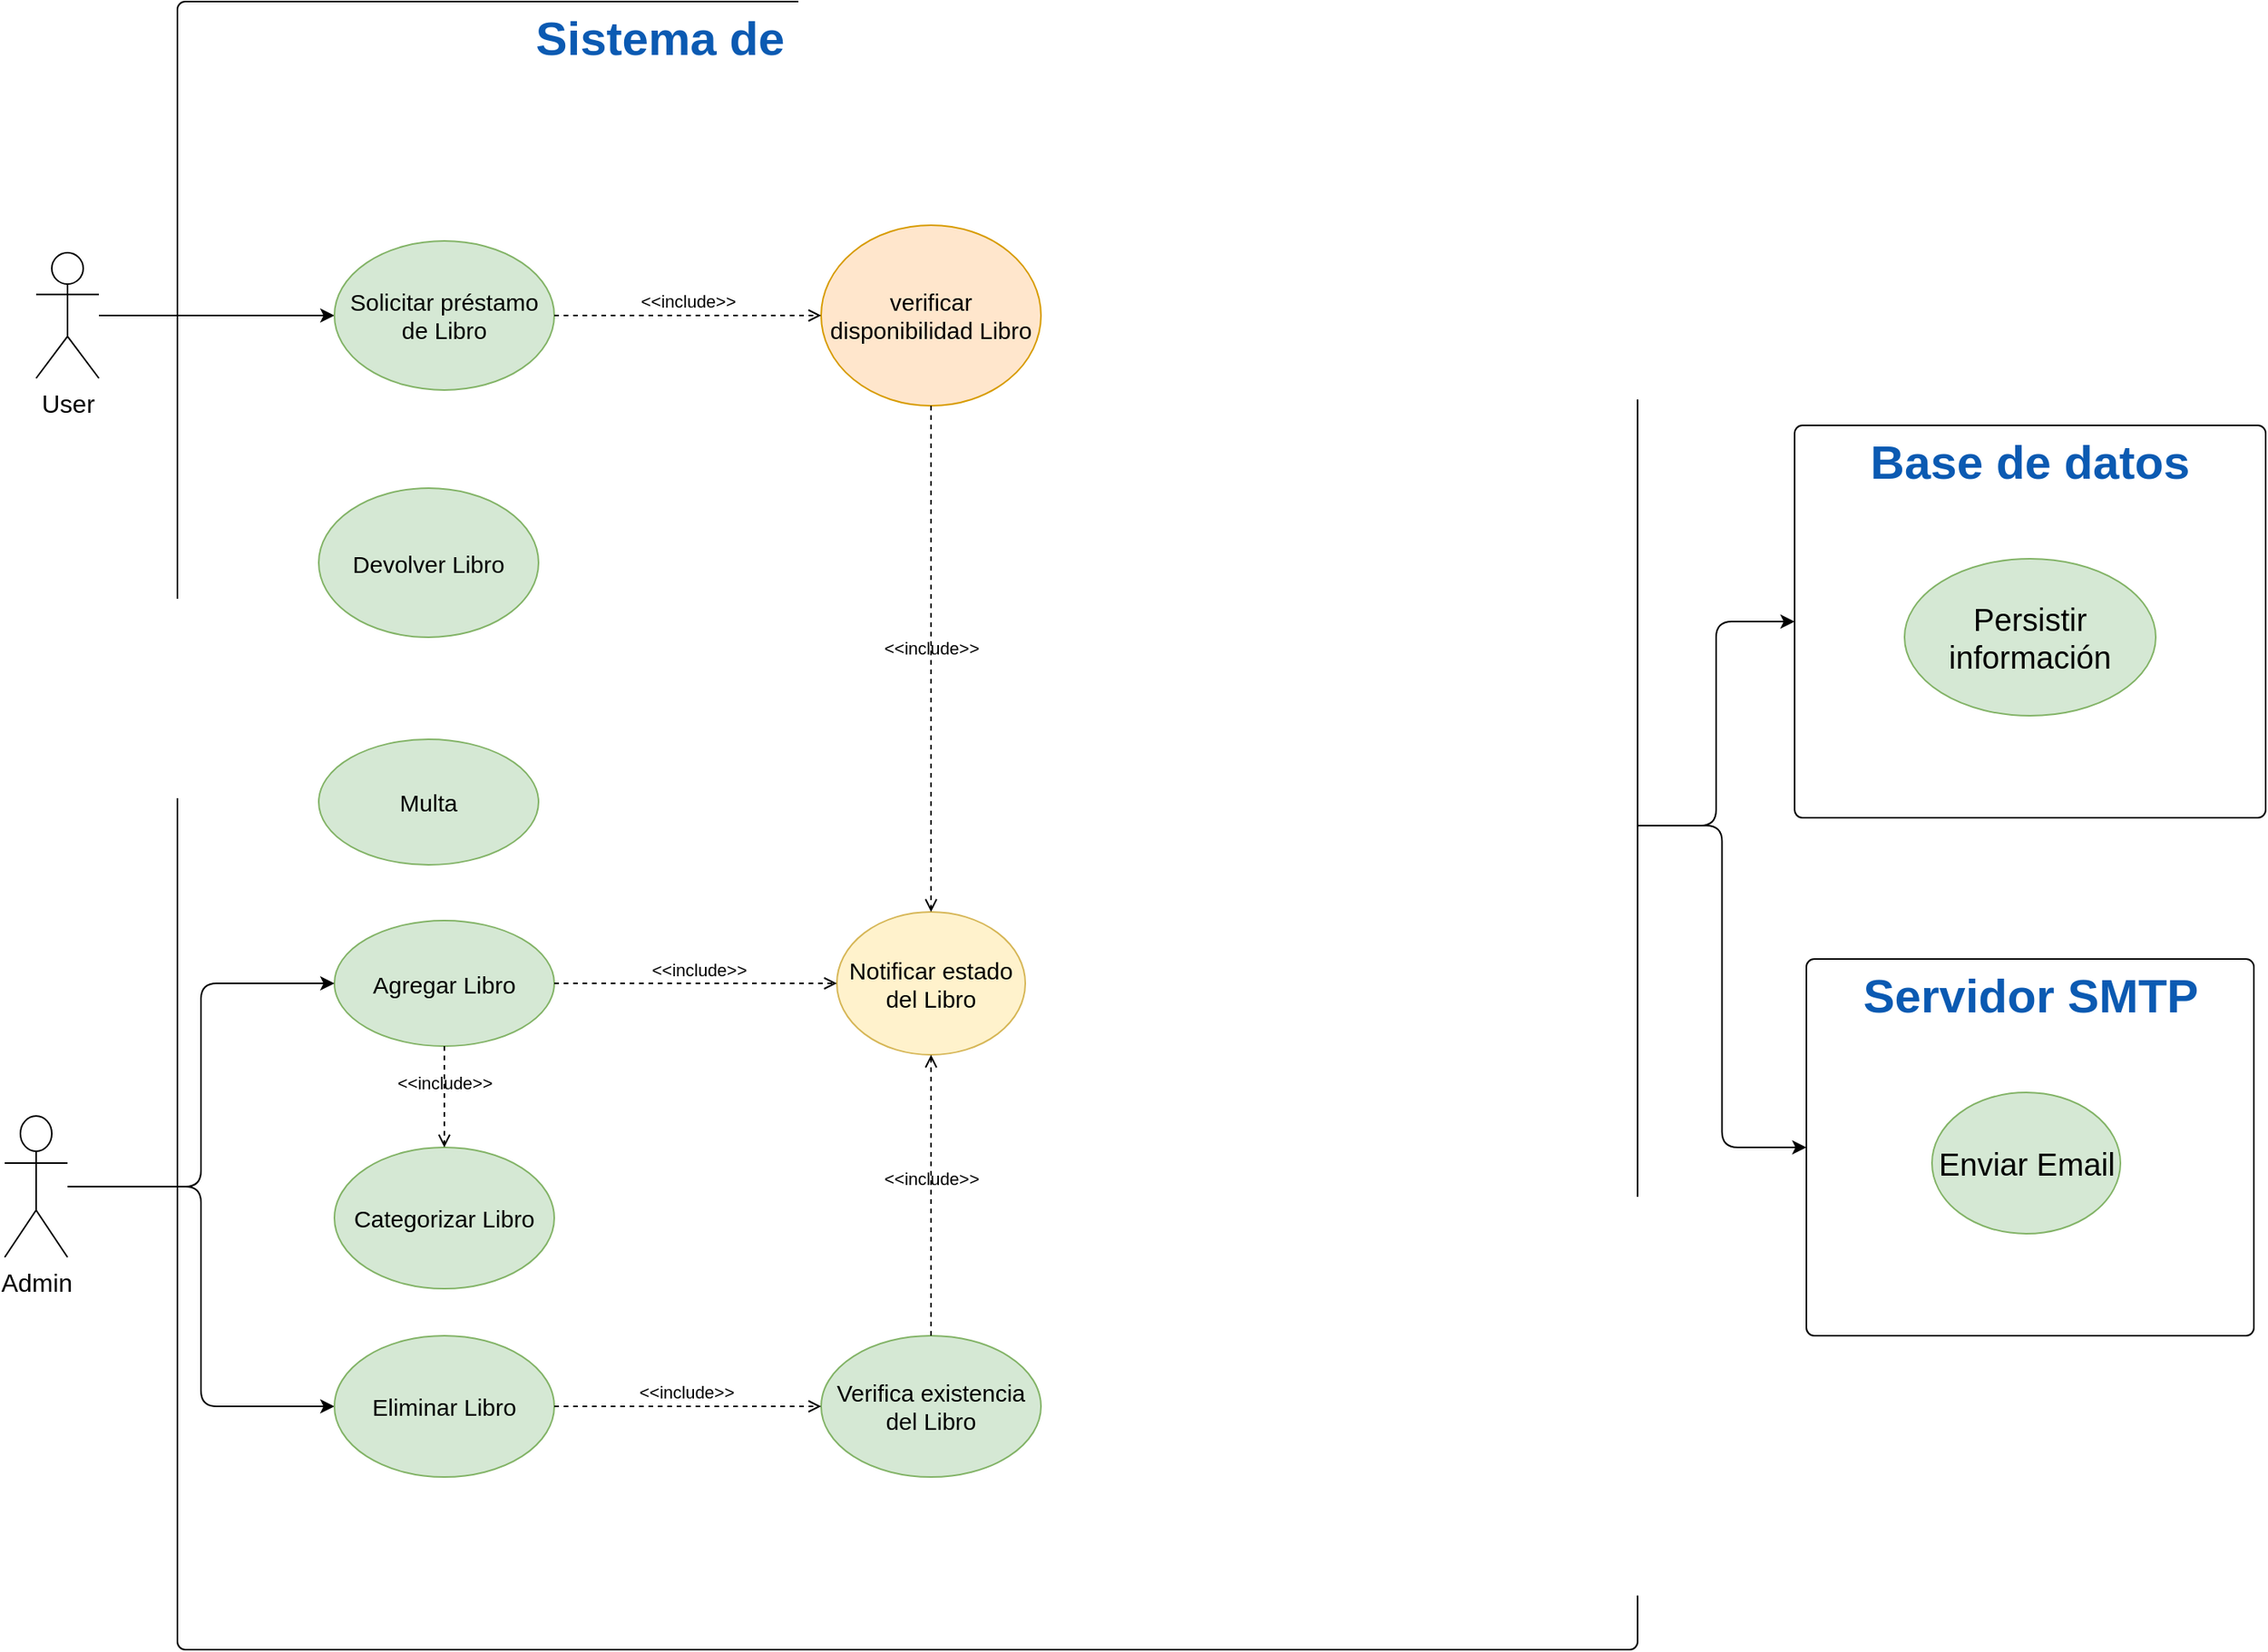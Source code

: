 <mxfile version="24.7.2" type="github" pages="3">
  <diagram name="casosDeUso" id="W8XPM-yQRozsr_15MBXP">
    <mxGraphModel dx="1509" dy="827" grid="1" gridSize="10" guides="1" tooltips="1" connect="1" arrows="1" fold="1" page="1" pageScale="1" pageWidth="1169" pageHeight="827" math="0" shadow="0">
      <root>
        <mxCell id="0" />
        <mxCell id="1" parent="0" />
        <mxCell id="N9GbCskFRyFnZ_F82fMj-5" style="edgeStyle=orthogonalEdgeStyle;rounded=1;orthogonalLoop=1;jettySize=auto;html=1;entryX=0;entryY=0.5;entryDx=0;entryDy=0;fontColor=default;labelBackgroundColor=none;" parent="1" source="RElPkKA84_Ooh-b24WHe-1" target="N9GbCskFRyFnZ_F82fMj-1" edge="1">
          <mxGeometry relative="1" as="geometry" />
        </mxCell>
        <mxCell id="N9GbCskFRyFnZ_F82fMj-6" style="edgeStyle=orthogonalEdgeStyle;rounded=1;orthogonalLoop=1;jettySize=auto;html=1;entryX=0;entryY=0.5;entryDx=0;entryDy=0;fontColor=default;labelBackgroundColor=none;" parent="1" source="RElPkKA84_Ooh-b24WHe-1" target="N9GbCskFRyFnZ_F82fMj-2" edge="1">
          <mxGeometry relative="1" as="geometry" />
        </mxCell>
        <mxCell id="RElPkKA84_Ooh-b24WHe-1" value="&lt;p style=&quot;margin: 0px; font-variant-numeric: normal; font-variant-east-asian: normal; font-variant-alternates: normal; font-kerning: auto; font-optical-sizing: auto; font-feature-settings: normal; font-variation-settings: normal; font-variant-position: normal; font-stretch: normal; line-height: normal; color: rgb(11, 90, 178); -webkit-text-stroke-color: rgb(0, 0, 0);&quot; class=&quot;p1&quot;&gt;&lt;span style=&quot;font-variant-ligatures: no-common-ligatures;&quot; class=&quot;s1&quot;&gt;&lt;b style=&quot;&quot;&gt;&lt;font style=&quot;font-size: 30px;&quot;&gt;Sistema de Gestión de Biblioteca&lt;/font&gt;&lt;/b&gt;&lt;/span&gt;&lt;/p&gt;" style="html=1;align=center;verticalAlign=top;rounded=1;absoluteArcSize=1;arcSize=10;dashed=0;whiteSpace=wrap;labelBackgroundColor=none;labelBorderColor=none;" parent="1" vertex="1">
          <mxGeometry x="150" y="60" width="930" height="1050" as="geometry" />
        </mxCell>
        <mxCell id="RElPkKA84_Ooh-b24WHe-20" style="edgeStyle=orthogonalEdgeStyle;rounded=1;orthogonalLoop=1;jettySize=auto;html=1;entryX=0;entryY=0.5;entryDx=0;entryDy=0;labelBackgroundColor=none;fontColor=default;" parent="1" source="RElPkKA84_Ooh-b24WHe-2" target="RElPkKA84_Ooh-b24WHe-7" edge="1">
          <mxGeometry relative="1" as="geometry" />
        </mxCell>
        <mxCell id="RElPkKA84_Ooh-b24WHe-2" value="User" style="shape=umlActor;verticalLabelPosition=bottom;verticalAlign=top;html=1;fontSize=16;labelBackgroundColor=none;rounded=1;" parent="1" vertex="1">
          <mxGeometry x="60" y="220" width="40" height="80" as="geometry" />
        </mxCell>
        <mxCell id="RElPkKA84_Ooh-b24WHe-3" value="Agregar Libro" style="ellipse;whiteSpace=wrap;html=1;fontSize=15;labelBackgroundColor=none;rounded=1;fillColor=#d5e8d4;strokeColor=#82b366;" parent="1" vertex="1">
          <mxGeometry x="250" y="645.5" width="140" height="80" as="geometry" />
        </mxCell>
        <mxCell id="RElPkKA84_Ooh-b24WHe-17" style="edgeStyle=orthogonalEdgeStyle;rounded=1;orthogonalLoop=1;jettySize=auto;html=1;entryX=0;entryY=0.5;entryDx=0;entryDy=0;labelBackgroundColor=none;fontColor=default;" parent="1" source="RElPkKA84_Ooh-b24WHe-4" target="RElPkKA84_Ooh-b24WHe-3" edge="1">
          <mxGeometry relative="1" as="geometry" />
        </mxCell>
        <mxCell id="RElPkKA84_Ooh-b24WHe-18" style="edgeStyle=orthogonalEdgeStyle;rounded=1;orthogonalLoop=1;jettySize=auto;html=1;entryX=0;entryY=0.5;entryDx=0;entryDy=0;labelBackgroundColor=none;fontColor=default;" parent="1" source="RElPkKA84_Ooh-b24WHe-4" target="RElPkKA84_Ooh-b24WHe-13" edge="1">
          <mxGeometry relative="1" as="geometry" />
        </mxCell>
        <mxCell id="RElPkKA84_Ooh-b24WHe-4" value="Admin" style="shape=umlActor;verticalLabelPosition=bottom;verticalAlign=top;html=1;fontSize=16;labelBackgroundColor=none;rounded=1;" parent="1" vertex="1">
          <mxGeometry x="40" y="770" width="40" height="90" as="geometry" />
        </mxCell>
        <mxCell id="RElPkKA84_Ooh-b24WHe-7" value="Solicitar préstamo de Libro" style="ellipse;whiteSpace=wrap;html=1;fontSize=15;labelBackgroundColor=none;rounded=1;fillColor=#d5e8d4;strokeColor=#82b366;" parent="1" vertex="1">
          <mxGeometry x="250" y="212.5" width="140" height="95" as="geometry" />
        </mxCell>
        <mxCell id="RElPkKA84_Ooh-b24WHe-8" value="verificar disponibilidad Libro" style="ellipse;whiteSpace=wrap;html=1;fontSize=15;labelBackgroundColor=none;rounded=1;fillColor=#ffe6cc;strokeColor=#d79b00;" parent="1" vertex="1">
          <mxGeometry x="560" y="202.5" width="140" height="115" as="geometry" />
        </mxCell>
        <mxCell id="RElPkKA84_Ooh-b24WHe-11" value="&amp;lt;&amp;lt;include&amp;gt;&amp;gt;" style="html=1;verticalAlign=bottom;labelBackgroundColor=none;endArrow=open;endFill=0;dashed=1;rounded=1;exitX=1;exitY=0.5;exitDx=0;exitDy=0;entryX=0;entryY=0.5;entryDx=0;entryDy=0;fontColor=default;" parent="1" source="RElPkKA84_Ooh-b24WHe-7" target="RElPkKA84_Ooh-b24WHe-8" edge="1">
          <mxGeometry width="160" relative="1" as="geometry">
            <mxPoint x="380" y="350" as="sourcePoint" />
            <mxPoint x="540" y="350" as="targetPoint" />
            <mxPoint as="offset" />
          </mxGeometry>
        </mxCell>
        <mxCell id="RElPkKA84_Ooh-b24WHe-13" value="Eliminar Libro" style="ellipse;whiteSpace=wrap;html=1;fontSize=15;labelBackgroundColor=none;rounded=1;fillColor=#d5e8d4;strokeColor=#82b366;" parent="1" vertex="1">
          <mxGeometry x="250" y="910" width="140" height="90" as="geometry" />
        </mxCell>
        <mxCell id="RElPkKA84_Ooh-b24WHe-14" value="Verifica existencia del Libro" style="ellipse;whiteSpace=wrap;html=1;fontSize=15;labelBackgroundColor=none;rounded=1;fillColor=#d5e8d4;strokeColor=#82b366;" parent="1" vertex="1">
          <mxGeometry x="560" y="910" width="140" height="90" as="geometry" />
        </mxCell>
        <mxCell id="RElPkKA84_Ooh-b24WHe-15" value="&amp;lt;&amp;lt;include&amp;gt;&amp;gt;" style="html=1;verticalAlign=bottom;labelBackgroundColor=none;endArrow=open;endFill=0;dashed=1;rounded=1;exitX=1;exitY=0.5;exitDx=0;exitDy=0;entryX=0;entryY=0.5;entryDx=0;entryDy=0;fontColor=default;" parent="1" source="RElPkKA84_Ooh-b24WHe-13" target="RElPkKA84_Ooh-b24WHe-14" edge="1">
          <mxGeometry x="-0.01" width="160" relative="1" as="geometry">
            <mxPoint x="400" y="540" as="sourcePoint" />
            <mxPoint x="500" y="540" as="targetPoint" />
            <mxPoint as="offset" />
          </mxGeometry>
        </mxCell>
        <mxCell id="RElPkKA84_Ooh-b24WHe-21" value="Notificar estado del Libro" style="ellipse;whiteSpace=wrap;html=1;fontSize=15;labelBackgroundColor=none;rounded=1;fillColor=#fff2cc;strokeColor=#d6b656;" parent="1" vertex="1">
          <mxGeometry x="570" y="640" width="120" height="91" as="geometry" />
        </mxCell>
        <mxCell id="RElPkKA84_Ooh-b24WHe-25" value="&amp;lt;&amp;lt;include&amp;gt;&amp;gt;" style="html=1;verticalAlign=bottom;labelBackgroundColor=none;endArrow=open;endFill=0;dashed=1;rounded=1;exitX=0.5;exitY=1;exitDx=0;exitDy=0;entryX=0.5;entryY=0;entryDx=0;entryDy=0;fontColor=default;" parent="1" source="RElPkKA84_Ooh-b24WHe-8" target="RElPkKA84_Ooh-b24WHe-21" edge="1">
          <mxGeometry x="0.012" width="160" relative="1" as="geometry">
            <mxPoint x="400" y="270" as="sourcePoint" />
            <mxPoint x="510" y="270" as="targetPoint" />
            <mxPoint as="offset" />
          </mxGeometry>
        </mxCell>
        <mxCell id="RElPkKA84_Ooh-b24WHe-26" value="&amp;lt;&amp;lt;include&amp;gt;&amp;gt;" style="html=1;verticalAlign=bottom;labelBackgroundColor=none;endArrow=open;endFill=0;dashed=1;rounded=1;exitX=1;exitY=0.5;exitDx=0;exitDy=0;entryX=0;entryY=0.5;entryDx=0;entryDy=0;fontColor=default;" parent="1" source="RElPkKA84_Ooh-b24WHe-3" target="RElPkKA84_Ooh-b24WHe-21" edge="1">
          <mxGeometry x="0.017" width="160" relative="1" as="geometry">
            <mxPoint x="580" y="305" as="sourcePoint" />
            <mxPoint x="580" y="380" as="targetPoint" />
            <mxPoint as="offset" />
          </mxGeometry>
        </mxCell>
        <mxCell id="RElPkKA84_Ooh-b24WHe-27" value="Categorizar Libro" style="ellipse;whiteSpace=wrap;html=1;fontSize=15;labelBackgroundColor=none;rounded=1;fillColor=#d5e8d4;strokeColor=#82b366;" parent="1" vertex="1">
          <mxGeometry x="250" y="790" width="140" height="90" as="geometry" />
        </mxCell>
        <mxCell id="RElPkKA84_Ooh-b24WHe-28" value="&amp;lt;&amp;lt;include&amp;gt;&amp;gt;" style="html=1;verticalAlign=bottom;labelBackgroundColor=none;endArrow=open;endFill=0;dashed=1;rounded=1;exitX=0.5;exitY=1;exitDx=0;exitDy=0;entryX=0.5;entryY=0;entryDx=0;entryDy=0;fontColor=default;" parent="1" source="RElPkKA84_Ooh-b24WHe-3" target="RElPkKA84_Ooh-b24WHe-27" edge="1">
          <mxGeometry x="0.011" width="160" relative="1" as="geometry">
            <mxPoint x="400" y="415" as="sourcePoint" />
            <mxPoint x="520" y="415" as="targetPoint" />
            <mxPoint as="offset" />
          </mxGeometry>
        </mxCell>
        <mxCell id="RElPkKA84_Ooh-b24WHe-30" value="&amp;lt;&amp;lt;include&amp;gt;&amp;gt;" style="html=1;verticalAlign=bottom;labelBackgroundColor=none;endArrow=open;endFill=0;dashed=1;rounded=1;exitX=0.5;exitY=0;exitDx=0;exitDy=0;fontColor=default;entryX=0.5;entryY=1;entryDx=0;entryDy=0;" parent="1" source="RElPkKA84_Ooh-b24WHe-14" target="RElPkKA84_Ooh-b24WHe-21" edge="1">
          <mxGeometry x="0.017" width="160" relative="1" as="geometry">
            <mxPoint x="400" y="415" as="sourcePoint" />
            <mxPoint x="930" y="449" as="targetPoint" />
            <mxPoint as="offset" />
          </mxGeometry>
        </mxCell>
        <mxCell id="N9GbCskFRyFnZ_F82fMj-1" value="&lt;p style=&quot;margin: 0px; font-variant-numeric: normal; font-variant-east-asian: normal; font-variant-alternates: normal; font-kerning: auto; font-optical-sizing: auto; font-feature-settings: normal; font-variation-settings: normal; font-variant-position: normal; font-stretch: normal; line-height: normal; color: rgb(11, 90, 178); -webkit-text-stroke-color: rgb(0, 0, 0);&quot; class=&quot;p1&quot;&gt;&lt;span style=&quot;font-size: 30px; font-variant-ligatures: no-common-ligatures;&quot;&gt;&lt;b&gt;Base de datos&lt;/b&gt;&lt;/span&gt;&lt;/p&gt;" style="html=1;align=center;verticalAlign=top;rounded=1;absoluteArcSize=1;arcSize=10;dashed=0;whiteSpace=wrap;labelBackgroundColor=none;labelBorderColor=none;" parent="1" vertex="1">
          <mxGeometry x="1180" y="330" width="300" height="250" as="geometry" />
        </mxCell>
        <mxCell id="N9GbCskFRyFnZ_F82fMj-2" value="&lt;p style=&quot;margin: 0px; font-variant-numeric: normal; font-variant-east-asian: normal; font-variant-alternates: normal; font-kerning: auto; font-optical-sizing: auto; font-feature-settings: normal; font-variation-settings: normal; font-variant-position: normal; font-stretch: normal; line-height: normal; color: rgb(11, 90, 178); -webkit-text-stroke-color: rgb(0, 0, 0);&quot; class=&quot;p1&quot;&gt;&lt;span style=&quot;font-variant-ligatures: no-common-ligatures;&quot; class=&quot;s1&quot;&gt;&lt;b style=&quot;&quot;&gt;&lt;font style=&quot;font-size: 30px;&quot;&gt;Servidor SMTP&lt;/font&gt;&lt;/b&gt;&lt;/span&gt;&lt;/p&gt;" style="html=1;align=center;verticalAlign=top;rounded=1;absoluteArcSize=1;arcSize=10;dashed=0;whiteSpace=wrap;labelBackgroundColor=none;labelBorderColor=none;" parent="1" vertex="1">
          <mxGeometry x="1187.5" y="670" width="285" height="240" as="geometry" />
        </mxCell>
        <mxCell id="N9GbCskFRyFnZ_F82fMj-3" value="Enviar Email" style="ellipse;whiteSpace=wrap;html=1;fontSize=20;labelBackgroundColor=none;rounded=1;fillColor=#d5e8d4;strokeColor=#82b366;" parent="1" vertex="1">
          <mxGeometry x="1267.5" y="755" width="120" height="90" as="geometry" />
        </mxCell>
        <mxCell id="N9GbCskFRyFnZ_F82fMj-4" value="Persistir información" style="ellipse;whiteSpace=wrap;html=1;fontSize=20;labelBackgroundColor=none;rounded=1;fillColor=#d5e8d4;strokeColor=#82b366;" parent="1" vertex="1">
          <mxGeometry x="1250" y="415" width="160" height="100" as="geometry" />
        </mxCell>
        <mxCell id="kViC8SLhqzdpBsEvF8UP-2" value="Devolver Libro" style="ellipse;whiteSpace=wrap;html=1;fontSize=15;labelBackgroundColor=none;rounded=1;fillColor=#d5e8d4;strokeColor=#82b366;" vertex="1" parent="1">
          <mxGeometry x="240" y="370" width="140" height="95" as="geometry" />
        </mxCell>
        <mxCell id="kViC8SLhqzdpBsEvF8UP-3" value="Multa" style="ellipse;whiteSpace=wrap;html=1;fontSize=15;labelBackgroundColor=none;rounded=1;fillColor=#d5e8d4;strokeColor=#82b366;" vertex="1" parent="1">
          <mxGeometry x="240" y="530" width="140" height="80" as="geometry" />
        </mxCell>
      </root>
    </mxGraphModel>
  </diagram>
  <diagram id="z3sFKEPjphPBV4yKXjZ8" name="Secuencia">
    <mxGraphModel dx="708" dy="449" grid="1" gridSize="10" guides="1" tooltips="1" connect="1" arrows="1" fold="1" page="1" pageScale="1" pageWidth="1169" pageHeight="827" math="0" shadow="0">
      <root>
        <mxCell id="0" />
        <mxCell id="1" parent="0" />
        <mxCell id="vuoSFvWg-BkFpxc6oSbC-14" value=":Object" style="shape=umlLifeline;perimeter=lifelinePerimeter;whiteSpace=wrap;html=1;container=0;dropTarget=0;collapsible=0;recursiveResize=0;outlineConnect=0;portConstraint=eastwest;newEdgeStyle={&quot;edgeStyle&quot;:&quot;elbowEdgeStyle&quot;,&quot;elbow&quot;:&quot;vertical&quot;,&quot;curved&quot;:0,&quot;rounded&quot;:0};" vertex="1" parent="1">
          <mxGeometry x="210" y="110" width="100" height="300" as="geometry" />
        </mxCell>
        <mxCell id="vuoSFvWg-BkFpxc6oSbC-15" value="" style="html=1;points=[];perimeter=orthogonalPerimeter;outlineConnect=0;targetShapes=umlLifeline;portConstraint=eastwest;newEdgeStyle={&quot;edgeStyle&quot;:&quot;elbowEdgeStyle&quot;,&quot;elbow&quot;:&quot;vertical&quot;,&quot;curved&quot;:0,&quot;rounded&quot;:0};" vertex="1" parent="vuoSFvWg-BkFpxc6oSbC-14">
          <mxGeometry x="45" y="70" width="10" height="190" as="geometry" />
        </mxCell>
        <mxCell id="vuoSFvWg-BkFpxc6oSbC-16" value="dispatch" style="html=1;verticalAlign=bottom;startArrow=oval;endArrow=block;startSize=8;edgeStyle=elbowEdgeStyle;elbow=vertical;curved=0;rounded=0;" edge="1" parent="vuoSFvWg-BkFpxc6oSbC-14" target="vuoSFvWg-BkFpxc6oSbC-15">
          <mxGeometry relative="1" as="geometry">
            <mxPoint x="-15" y="70" as="sourcePoint" />
          </mxGeometry>
        </mxCell>
        <mxCell id="vuoSFvWg-BkFpxc6oSbC-17" value="" style="html=1;points=[];perimeter=orthogonalPerimeter;outlineConnect=0;targetShapes=umlLifeline;portConstraint=eastwest;newEdgeStyle={&quot;edgeStyle&quot;:&quot;elbowEdgeStyle&quot;,&quot;elbow&quot;:&quot;vertical&quot;,&quot;curved&quot;:0,&quot;rounded&quot;:0};" vertex="1" parent="vuoSFvWg-BkFpxc6oSbC-14">
          <mxGeometry x="50" y="120" width="10" height="80" as="geometry" />
        </mxCell>
        <mxCell id="vuoSFvWg-BkFpxc6oSbC-18" value=":Object" style="shape=umlLifeline;perimeter=lifelinePerimeter;whiteSpace=wrap;html=1;container=0;dropTarget=0;collapsible=0;recursiveResize=0;outlineConnect=0;portConstraint=eastwest;newEdgeStyle={&quot;edgeStyle&quot;:&quot;elbowEdgeStyle&quot;,&quot;elbow&quot;:&quot;vertical&quot;,&quot;curved&quot;:0,&quot;rounded&quot;:0};" vertex="1" parent="1">
          <mxGeometry x="390" y="110" width="100" height="300" as="geometry" />
        </mxCell>
        <mxCell id="vuoSFvWg-BkFpxc6oSbC-19" value="" style="html=1;points=[];perimeter=orthogonalPerimeter;outlineConnect=0;targetShapes=umlLifeline;portConstraint=eastwest;newEdgeStyle={&quot;edgeStyle&quot;:&quot;elbowEdgeStyle&quot;,&quot;elbow&quot;:&quot;vertical&quot;,&quot;curved&quot;:0,&quot;rounded&quot;:0};" vertex="1" parent="vuoSFvWg-BkFpxc6oSbC-18">
          <mxGeometry x="45" y="80" width="10" height="170" as="geometry" />
        </mxCell>
        <mxCell id="vuoSFvWg-BkFpxc6oSbC-20" value="dispatch" style="html=1;verticalAlign=bottom;endArrow=block;edgeStyle=elbowEdgeStyle;elbow=vertical;curved=0;rounded=0;" edge="1" parent="1" source="vuoSFvWg-BkFpxc6oSbC-15" target="vuoSFvWg-BkFpxc6oSbC-19">
          <mxGeometry relative="1" as="geometry">
            <mxPoint x="365" y="200" as="sourcePoint" />
            <Array as="points">
              <mxPoint x="350" y="190" />
            </Array>
          </mxGeometry>
        </mxCell>
        <mxCell id="vuoSFvWg-BkFpxc6oSbC-21" value="return" style="html=1;verticalAlign=bottom;endArrow=open;dashed=1;endSize=8;edgeStyle=elbowEdgeStyle;elbow=vertical;curved=0;rounded=0;" edge="1" parent="1" source="vuoSFvWg-BkFpxc6oSbC-19" target="vuoSFvWg-BkFpxc6oSbC-15">
          <mxGeometry relative="1" as="geometry">
            <mxPoint x="365" y="275" as="targetPoint" />
            <Array as="points">
              <mxPoint x="360" y="350" />
            </Array>
          </mxGeometry>
        </mxCell>
        <mxCell id="vuoSFvWg-BkFpxc6oSbC-22" value="callback" style="html=1;verticalAlign=bottom;endArrow=block;edgeStyle=elbowEdgeStyle;elbow=vertical;curved=0;rounded=0;" edge="1" parent="1" source="vuoSFvWg-BkFpxc6oSbC-19" target="vuoSFvWg-BkFpxc6oSbC-17">
          <mxGeometry relative="1" as="geometry">
            <mxPoint x="345" y="230" as="sourcePoint" />
            <Array as="points">
              <mxPoint x="360" y="230" />
            </Array>
          </mxGeometry>
        </mxCell>
        <mxCell id="vuoSFvWg-BkFpxc6oSbC-23" value="return" style="html=1;verticalAlign=bottom;endArrow=open;dashed=1;endSize=8;edgeStyle=elbowEdgeStyle;elbow=vertical;curved=0;rounded=0;" edge="1" parent="1" source="vuoSFvWg-BkFpxc6oSbC-17" target="vuoSFvWg-BkFpxc6oSbC-19">
          <mxGeometry relative="1" as="geometry">
            <mxPoint x="345" y="305" as="targetPoint" />
            <Array as="points">
              <mxPoint x="350" y="300" />
            </Array>
          </mxGeometry>
        </mxCell>
      </root>
    </mxGraphModel>
  </diagram>
  <diagram id="CqCqrDhUqs5OSC2CL97p" name="Clases">
    <mxGraphModel dx="1026" dy="651" grid="1" gridSize="10" guides="1" tooltips="1" connect="1" arrows="1" fold="1" page="1" pageScale="1" pageWidth="1169" pageHeight="827" math="0" shadow="0">
      <root>
        <mxCell id="0" />
        <mxCell id="1" parent="0" />
      </root>
    </mxGraphModel>
  </diagram>
</mxfile>
